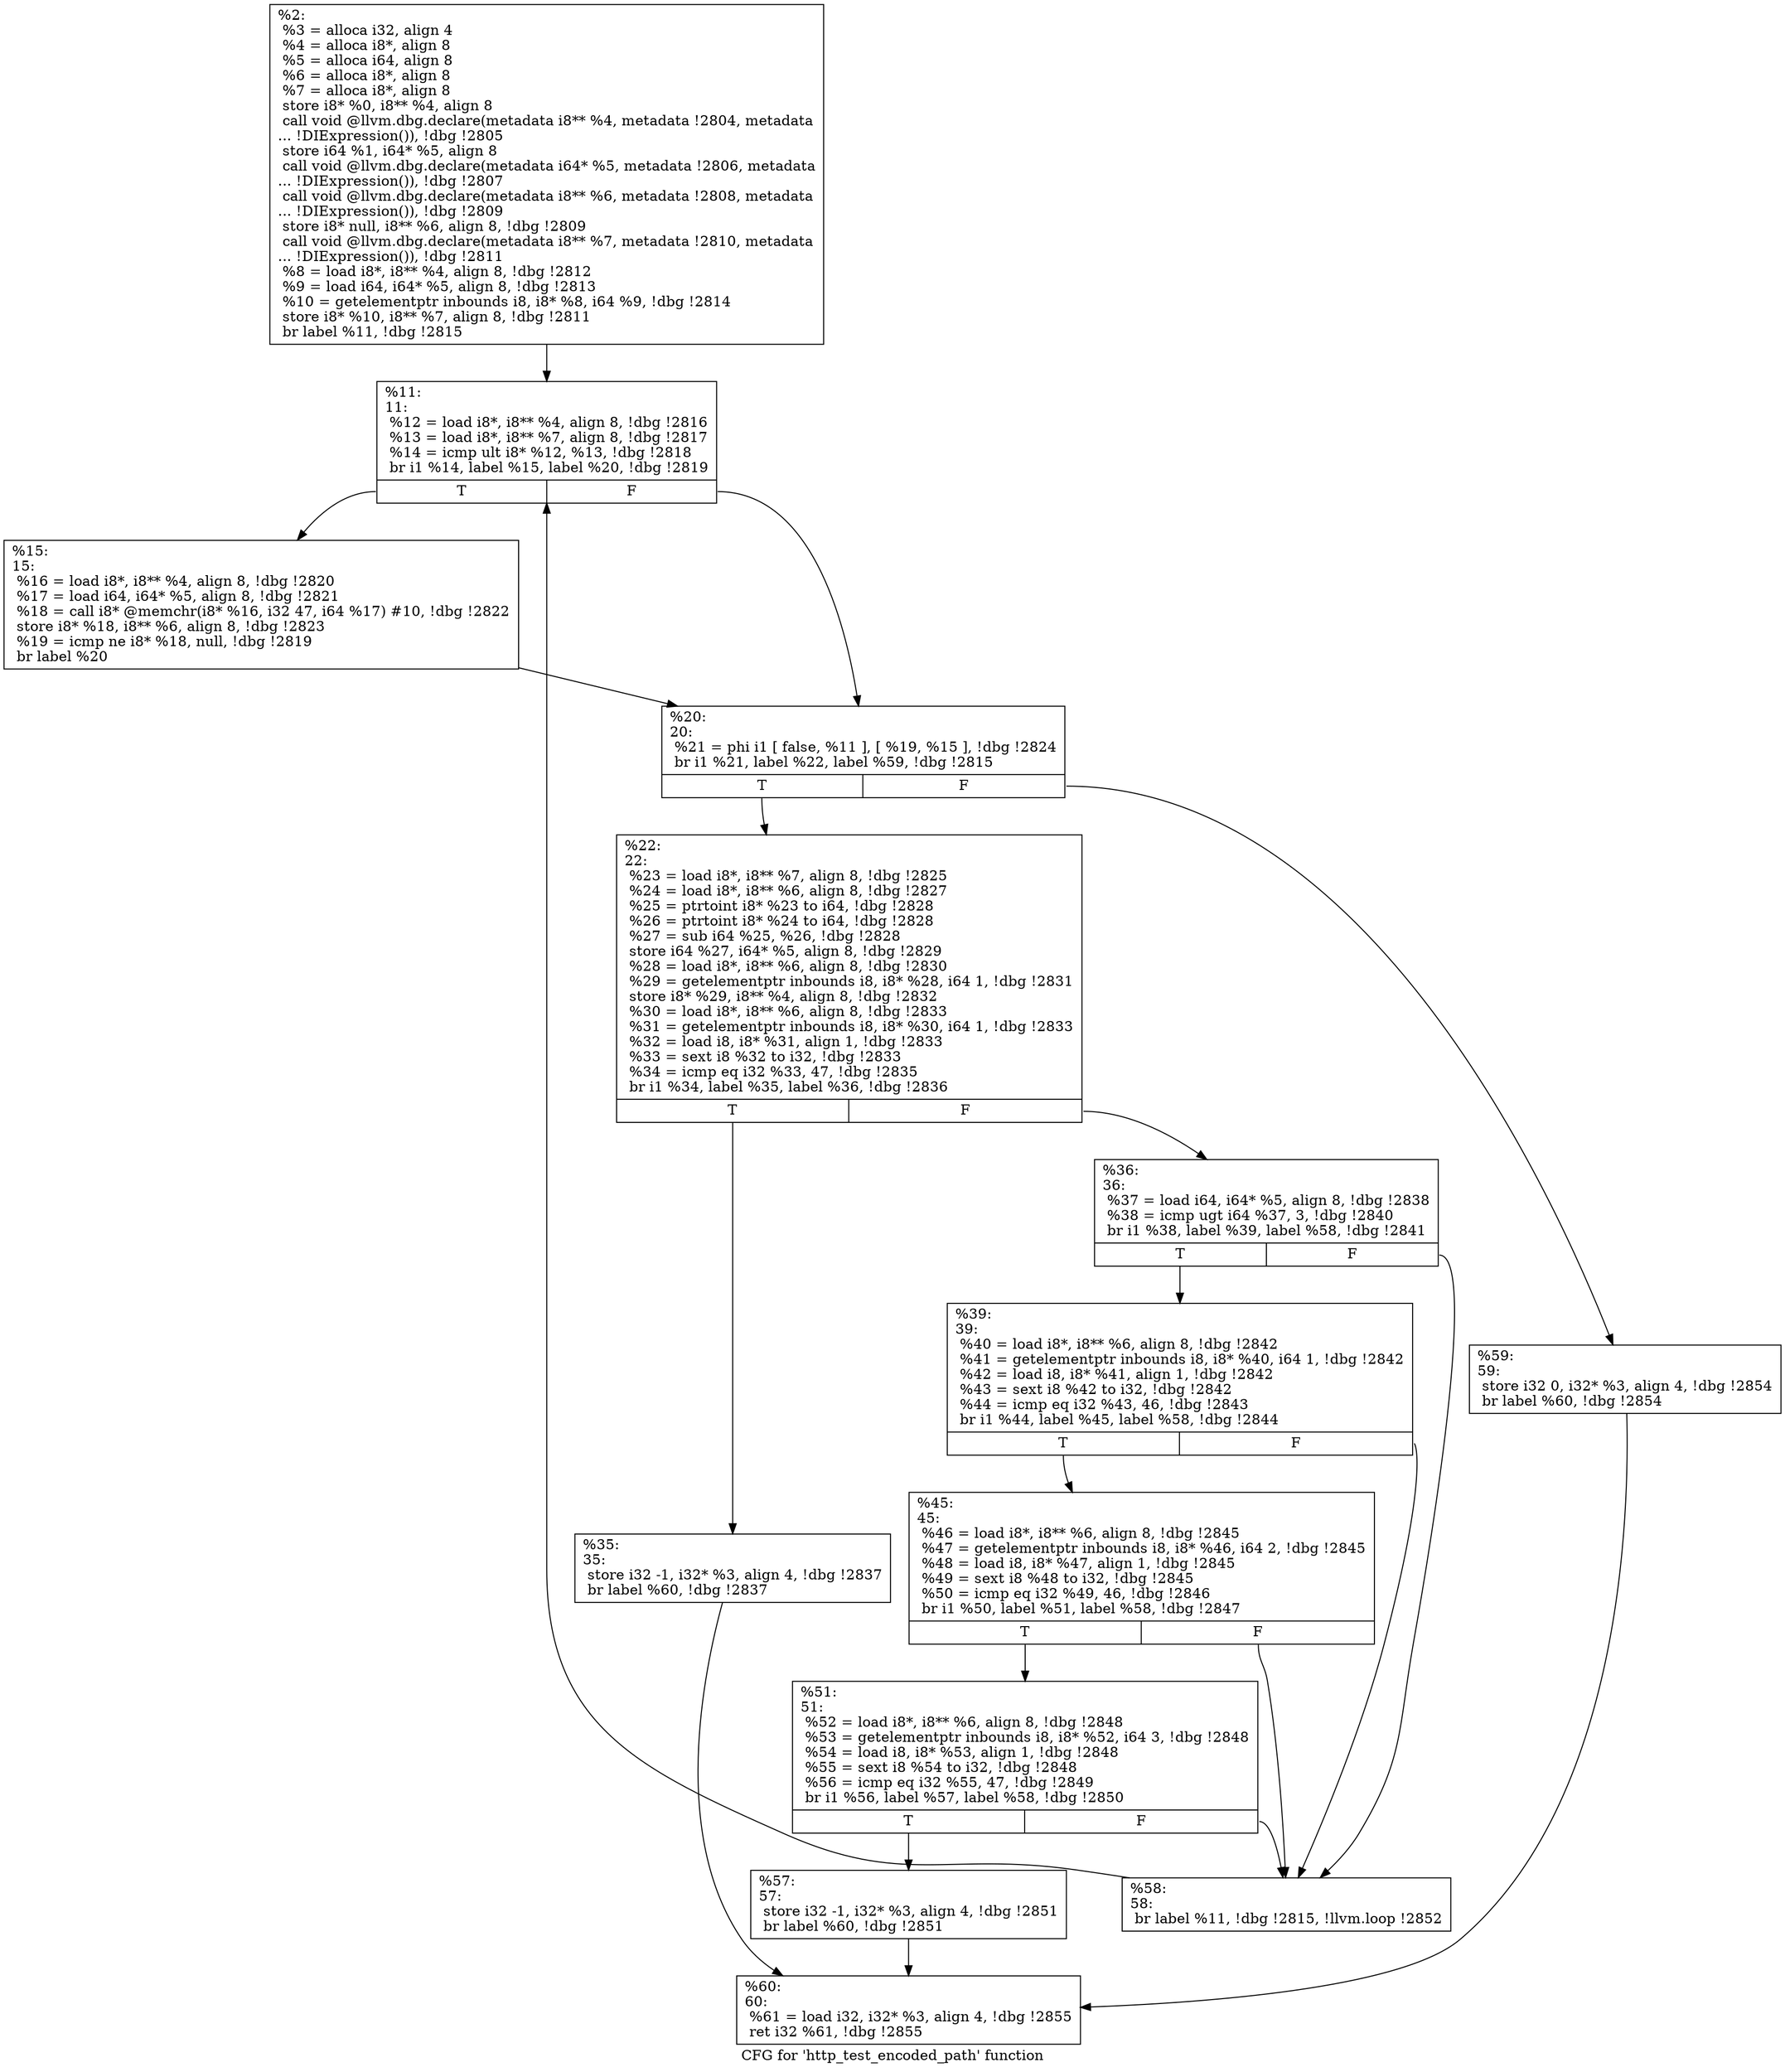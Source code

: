 digraph "CFG for 'http_test_encoded_path' function" {
	label="CFG for 'http_test_encoded_path' function";

	Node0x556852322430 [shape=record,label="{%2:\l  %3 = alloca i32, align 4\l  %4 = alloca i8*, align 8\l  %5 = alloca i64, align 8\l  %6 = alloca i8*, align 8\l  %7 = alloca i8*, align 8\l  store i8* %0, i8** %4, align 8\l  call void @llvm.dbg.declare(metadata i8** %4, metadata !2804, metadata\l... !DIExpression()), !dbg !2805\l  store i64 %1, i64* %5, align 8\l  call void @llvm.dbg.declare(metadata i64* %5, metadata !2806, metadata\l... !DIExpression()), !dbg !2807\l  call void @llvm.dbg.declare(metadata i8** %6, metadata !2808, metadata\l... !DIExpression()), !dbg !2809\l  store i8* null, i8** %6, align 8, !dbg !2809\l  call void @llvm.dbg.declare(metadata i8** %7, metadata !2810, metadata\l... !DIExpression()), !dbg !2811\l  %8 = load i8*, i8** %4, align 8, !dbg !2812\l  %9 = load i64, i64* %5, align 8, !dbg !2813\l  %10 = getelementptr inbounds i8, i8* %8, i64 %9, !dbg !2814\l  store i8* %10, i8** %7, align 8, !dbg !2811\l  br label %11, !dbg !2815\l}"];
	Node0x556852322430 -> Node0x556852327250;
	Node0x556852327250 [shape=record,label="{%11:\l11:                                               \l  %12 = load i8*, i8** %4, align 8, !dbg !2816\l  %13 = load i8*, i8** %7, align 8, !dbg !2817\l  %14 = icmp ult i8* %12, %13, !dbg !2818\l  br i1 %14, label %15, label %20, !dbg !2819\l|{<s0>T|<s1>F}}"];
	Node0x556852327250:s0 -> Node0x5568523272a0;
	Node0x556852327250:s1 -> Node0x5568523272f0;
	Node0x5568523272a0 [shape=record,label="{%15:\l15:                                               \l  %16 = load i8*, i8** %4, align 8, !dbg !2820\l  %17 = load i64, i64* %5, align 8, !dbg !2821\l  %18 = call i8* @memchr(i8* %16, i32 47, i64 %17) #10, !dbg !2822\l  store i8* %18, i8** %6, align 8, !dbg !2823\l  %19 = icmp ne i8* %18, null, !dbg !2819\l  br label %20\l}"];
	Node0x5568523272a0 -> Node0x5568523272f0;
	Node0x5568523272f0 [shape=record,label="{%20:\l20:                                               \l  %21 = phi i1 [ false, %11 ], [ %19, %15 ], !dbg !2824\l  br i1 %21, label %22, label %59, !dbg !2815\l|{<s0>T|<s1>F}}"];
	Node0x5568523272f0:s0 -> Node0x556852327340;
	Node0x5568523272f0:s1 -> Node0x5568523275c0;
	Node0x556852327340 [shape=record,label="{%22:\l22:                                               \l  %23 = load i8*, i8** %7, align 8, !dbg !2825\l  %24 = load i8*, i8** %6, align 8, !dbg !2827\l  %25 = ptrtoint i8* %23 to i64, !dbg !2828\l  %26 = ptrtoint i8* %24 to i64, !dbg !2828\l  %27 = sub i64 %25, %26, !dbg !2828\l  store i64 %27, i64* %5, align 8, !dbg !2829\l  %28 = load i8*, i8** %6, align 8, !dbg !2830\l  %29 = getelementptr inbounds i8, i8* %28, i64 1, !dbg !2831\l  store i8* %29, i8** %4, align 8, !dbg !2832\l  %30 = load i8*, i8** %6, align 8, !dbg !2833\l  %31 = getelementptr inbounds i8, i8* %30, i64 1, !dbg !2833\l  %32 = load i8, i8* %31, align 1, !dbg !2833\l  %33 = sext i8 %32 to i32, !dbg !2833\l  %34 = icmp eq i32 %33, 47, !dbg !2835\l  br i1 %34, label %35, label %36, !dbg !2836\l|{<s0>T|<s1>F}}"];
	Node0x556852327340:s0 -> Node0x556852327390;
	Node0x556852327340:s1 -> Node0x5568523273e0;
	Node0x556852327390 [shape=record,label="{%35:\l35:                                               \l  store i32 -1, i32* %3, align 4, !dbg !2837\l  br label %60, !dbg !2837\l}"];
	Node0x556852327390 -> Node0x556852327610;
	Node0x5568523273e0 [shape=record,label="{%36:\l36:                                               \l  %37 = load i64, i64* %5, align 8, !dbg !2838\l  %38 = icmp ugt i64 %37, 3, !dbg !2840\l  br i1 %38, label %39, label %58, !dbg !2841\l|{<s0>T|<s1>F}}"];
	Node0x5568523273e0:s0 -> Node0x556852327430;
	Node0x5568523273e0:s1 -> Node0x556852327570;
	Node0x556852327430 [shape=record,label="{%39:\l39:                                               \l  %40 = load i8*, i8** %6, align 8, !dbg !2842\l  %41 = getelementptr inbounds i8, i8* %40, i64 1, !dbg !2842\l  %42 = load i8, i8* %41, align 1, !dbg !2842\l  %43 = sext i8 %42 to i32, !dbg !2842\l  %44 = icmp eq i32 %43, 46, !dbg !2843\l  br i1 %44, label %45, label %58, !dbg !2844\l|{<s0>T|<s1>F}}"];
	Node0x556852327430:s0 -> Node0x556852327480;
	Node0x556852327430:s1 -> Node0x556852327570;
	Node0x556852327480 [shape=record,label="{%45:\l45:                                               \l  %46 = load i8*, i8** %6, align 8, !dbg !2845\l  %47 = getelementptr inbounds i8, i8* %46, i64 2, !dbg !2845\l  %48 = load i8, i8* %47, align 1, !dbg !2845\l  %49 = sext i8 %48 to i32, !dbg !2845\l  %50 = icmp eq i32 %49, 46, !dbg !2846\l  br i1 %50, label %51, label %58, !dbg !2847\l|{<s0>T|<s1>F}}"];
	Node0x556852327480:s0 -> Node0x5568523274d0;
	Node0x556852327480:s1 -> Node0x556852327570;
	Node0x5568523274d0 [shape=record,label="{%51:\l51:                                               \l  %52 = load i8*, i8** %6, align 8, !dbg !2848\l  %53 = getelementptr inbounds i8, i8* %52, i64 3, !dbg !2848\l  %54 = load i8, i8* %53, align 1, !dbg !2848\l  %55 = sext i8 %54 to i32, !dbg !2848\l  %56 = icmp eq i32 %55, 47, !dbg !2849\l  br i1 %56, label %57, label %58, !dbg !2850\l|{<s0>T|<s1>F}}"];
	Node0x5568523274d0:s0 -> Node0x556852327520;
	Node0x5568523274d0:s1 -> Node0x556852327570;
	Node0x556852327520 [shape=record,label="{%57:\l57:                                               \l  store i32 -1, i32* %3, align 4, !dbg !2851\l  br label %60, !dbg !2851\l}"];
	Node0x556852327520 -> Node0x556852327610;
	Node0x556852327570 [shape=record,label="{%58:\l58:                                               \l  br label %11, !dbg !2815, !llvm.loop !2852\l}"];
	Node0x556852327570 -> Node0x556852327250;
	Node0x5568523275c0 [shape=record,label="{%59:\l59:                                               \l  store i32 0, i32* %3, align 4, !dbg !2854\l  br label %60, !dbg !2854\l}"];
	Node0x5568523275c0 -> Node0x556852327610;
	Node0x556852327610 [shape=record,label="{%60:\l60:                                               \l  %61 = load i32, i32* %3, align 4, !dbg !2855\l  ret i32 %61, !dbg !2855\l}"];
}
